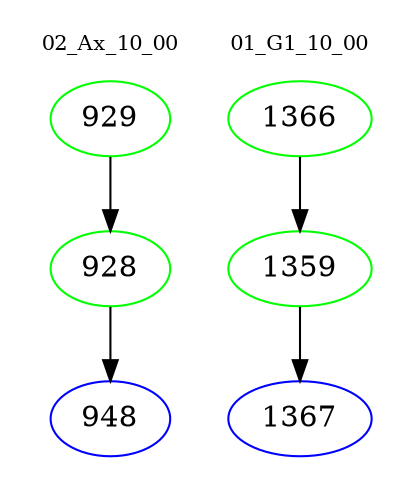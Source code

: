 digraph{
subgraph cluster_0 {
color = white
label = "02_Ax_10_00";
fontsize=10;
T0_929 [label="929", color="green"]
T0_929 -> T0_928 [color="black"]
T0_928 [label="928", color="green"]
T0_928 -> T0_948 [color="black"]
T0_948 [label="948", color="blue"]
}
subgraph cluster_1 {
color = white
label = "01_G1_10_00";
fontsize=10;
T1_1366 [label="1366", color="green"]
T1_1366 -> T1_1359 [color="black"]
T1_1359 [label="1359", color="green"]
T1_1359 -> T1_1367 [color="black"]
T1_1367 [label="1367", color="blue"]
}
}
